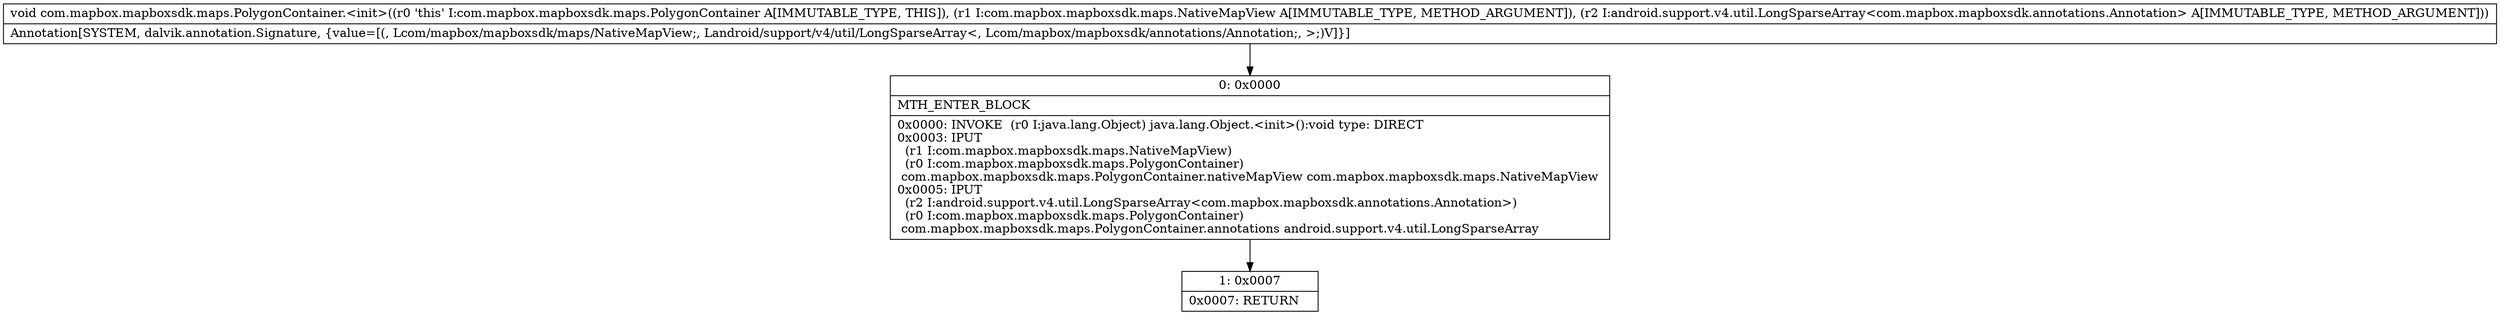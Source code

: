 digraph "CFG forcom.mapbox.mapboxsdk.maps.PolygonContainer.\<init\>(Lcom\/mapbox\/mapboxsdk\/maps\/NativeMapView;Landroid\/support\/v4\/util\/LongSparseArray;)V" {
Node_0 [shape=record,label="{0\:\ 0x0000|MTH_ENTER_BLOCK\l|0x0000: INVOKE  (r0 I:java.lang.Object) java.lang.Object.\<init\>():void type: DIRECT \l0x0003: IPUT  \l  (r1 I:com.mapbox.mapboxsdk.maps.NativeMapView)\l  (r0 I:com.mapbox.mapboxsdk.maps.PolygonContainer)\l com.mapbox.mapboxsdk.maps.PolygonContainer.nativeMapView com.mapbox.mapboxsdk.maps.NativeMapView \l0x0005: IPUT  \l  (r2 I:android.support.v4.util.LongSparseArray\<com.mapbox.mapboxsdk.annotations.Annotation\>)\l  (r0 I:com.mapbox.mapboxsdk.maps.PolygonContainer)\l com.mapbox.mapboxsdk.maps.PolygonContainer.annotations android.support.v4.util.LongSparseArray \l}"];
Node_1 [shape=record,label="{1\:\ 0x0007|0x0007: RETURN   \l}"];
MethodNode[shape=record,label="{void com.mapbox.mapboxsdk.maps.PolygonContainer.\<init\>((r0 'this' I:com.mapbox.mapboxsdk.maps.PolygonContainer A[IMMUTABLE_TYPE, THIS]), (r1 I:com.mapbox.mapboxsdk.maps.NativeMapView A[IMMUTABLE_TYPE, METHOD_ARGUMENT]), (r2 I:android.support.v4.util.LongSparseArray\<com.mapbox.mapboxsdk.annotations.Annotation\> A[IMMUTABLE_TYPE, METHOD_ARGUMENT]))  | Annotation[SYSTEM, dalvik.annotation.Signature, \{value=[(, Lcom\/mapbox\/mapboxsdk\/maps\/NativeMapView;, Landroid\/support\/v4\/util\/LongSparseArray\<, Lcom\/mapbox\/mapboxsdk\/annotations\/Annotation;, \>;)V]\}]\l}"];
MethodNode -> Node_0;
Node_0 -> Node_1;
}

